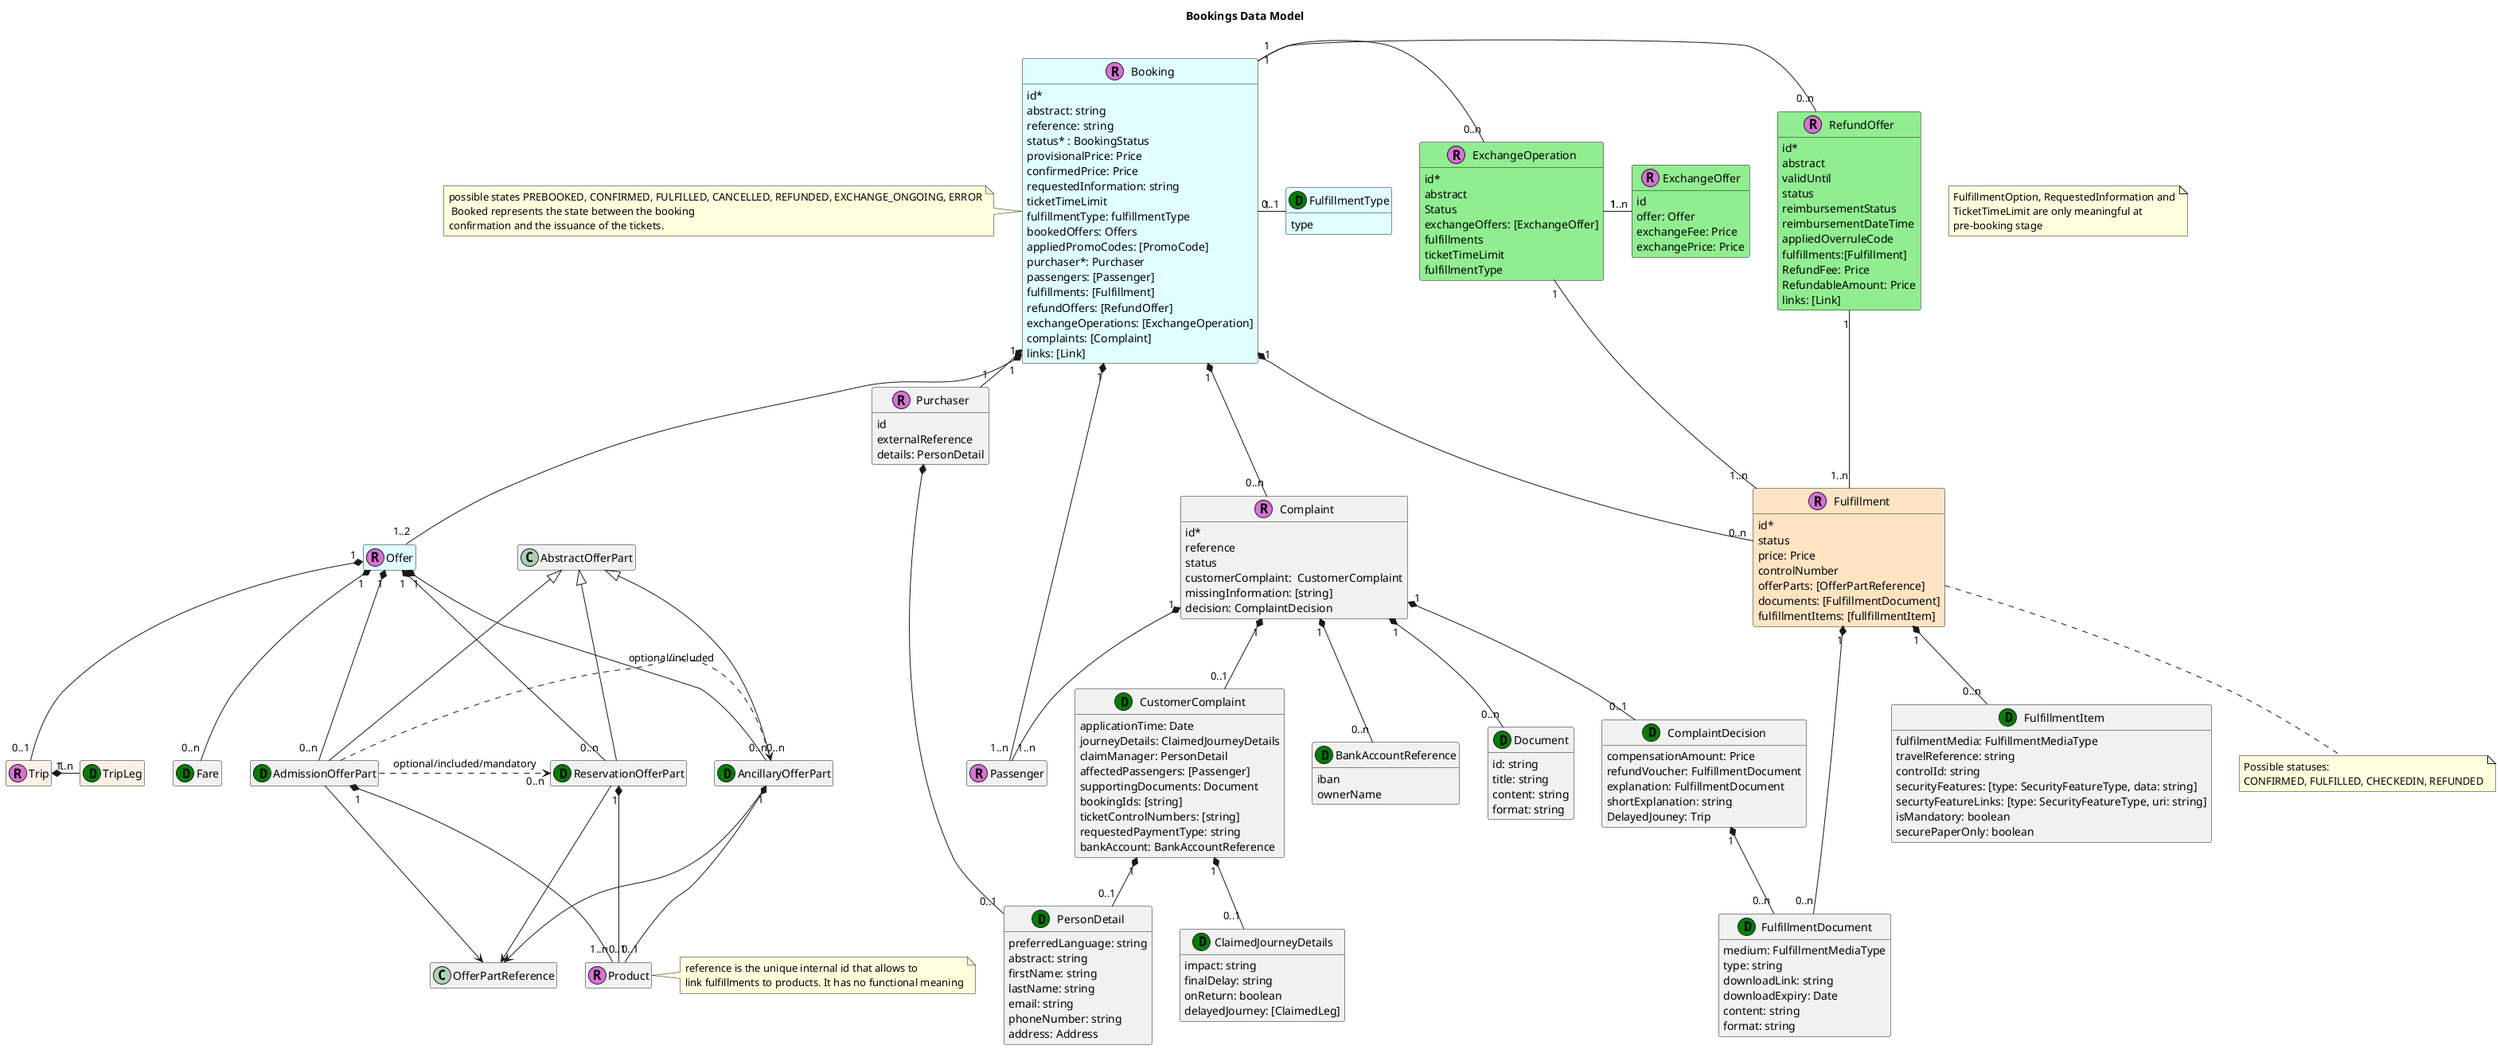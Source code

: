@startuml

hide empty methods
hide empty attributes

title: Bookings Data Model

class Trip <<R,Orchid>> #linen {
}

class TripLeg <<D, Green>> #linen {
}

class Offer <<R,orchid>> #lightcyan {

}


class ExchangeOffer <<R,orchid>> #lightgreen {

  id
  offer: Offer
  exchangeFee: Price
  exchangePrice: Price
}

class AncillaryOfferPart <<D,green>> {
 
}

class AdmissionOfferPart <<D,green>> {

}

class ReservationOfferPart<<D,green>> {
}


class Product <<R,orchid>> {
}

class Fare <<D,green>> {

}

class Passenger <<R, orchid>> {
}

class PersonDetail<<D,green>> {
  preferredLanguage: string
  abstract: string
  firstName: string
  lastName: string
  email: string
  phoneNumber: string
  address: Address
}

class Purchaser <<R, orchid>> {
  id
  externalReference
  details: PersonDetail
}

class Complaint <<R, orchid>> {
  id*
  reference
  status
  customerComplaint:  CustomerComplaint
  missingInformation: [string]
  decision: ComplaintDecision
}

class CustomerComplaint <<D, green>> {
  applicationTime: Date
  journeyDetails: ClaimedJourneyDetails
  claimManager: PersonDetail
  affectedPassengers: [Passenger]
  supportingDocuments: Document
  bookingIds: [string]
  ticketControlNumbers: [string]
  requestedPaymentType: string
  bankAccount: BankAccountReference
  
}

class Document <<D, green>> {
  id: string
  title: string
  content: string
  format: string
  
}

class ClaimedJourneyDetails <<D, green>> {
  impact: string
  finalDelay: string
  onReturn: boolean
  delayedJourney: [ClaimedLeg]
 
}

class ComplaintDecision <<D, green>>{
  compensationAmount: Price
  refundVoucher: FulfillmentDocument
  explanation: FulfillmentDocument
  shortExplanation: string
  DelayedJouney: Trip
}

class BankAccountReference <<D, green>>{
  iban
  ownerName
}

class Booking <<R,orchid>> #lightcyan {
  id*
  abstract: string
  reference: string
  status* : BookingStatus
  provisionalPrice: Price
  confirmedPrice: Price
  requestedInformation: string
  ticketTimeLimit
  fulfillmentType: fulfillmentType
  bookedOffers: Offers
  appliedPromoCodes: [PromoCode]
  purchaser*: Purchaser
  passengers: [Passenger]
  fulfillments: [Fulfillment]
  refundOffers: [RefundOffer]
  exchangeOperations: [ExchangeOperation]
  complaints: [Complaint]
  links: [Link]
}
note left: possible states PREBOOKED, CONFIRMED, FULFILLED, CANCELLED, REFUNDED, EXCHANGE_ONGOING, ERROR\n Booked represents the state between the booking\nconfirmation and the issuance of the tickets.

class FulfillmentType <<D,green>> #lightcyan  {
  type
}

note right of Product
  reference is the unique internal id that allows to
  link fulfillments to products. It has no functional meaning
end note

class Fulfillment  <<R,orchid>> #bisque{
  id*
  status
  price: Price
  controlNumber
  offerParts: [OfferPartReference]
  documents: [FulfillmentDocument]
  fulfillmentItems: [fullfillmentItem]
}

class FulfillmentItem <<D, green>>{
  fulfilmentMedia: FulfillmentMediaType
  travelReference: string
  controlId: string
  securityFeatures: [type: SecurityFeatureType, data: string]
  securtyFeatureLinks: [type: SecurityFeatureType, uri: string]
  isMandatory: boolean
  securePaperOnly: boolean
}

class FulfillmentDocument <<D, green>>{
  medium: FulfillmentMediaType
  type: string
  downloadLink: string
  downloadExpiry: Date
  content: string
  format: string

}

class RefundOffer <<R, orchid>> #lightgreen {
  id*
  abstract
  validUntil
  status
  reimbursementStatus
  reimbursementDateTime
  appliedOverruleCode
  fulfillments:[Fulfillment]
  RefundFee: Price
  RefundableAmount: Price
  links: [Link]
}

class ExchangeOperation <<R, orchid>> #lightgreen {
  id*
  abstract
  Status
  exchangeOffers: [ExchangeOffer]
  fulfillments
  ticketTimeLimit
  fulfillmentType
}

note bottom of Fulfillment
  Possible statuses:
  CONFIRMED, FULFILLED, CHECKEDIN, REFUNDED
end note

Booking "1"*-"1..n" Passenger
Booking "1"*-"1" Purchaser
Booking "1"-"0..n" RefundOffer
Booking "1"-"0..n" ExchangeOperation
Booking "1"-"0..1" FulfillmentType
RefundOffer "1"--"1..n" Fulfillment
ExchangeOperation "1"--"1..n" Fulfillment
ExchangeOperation "1"-"1..n" ExchangeOffer
Booking "1"*--"1..2" Offer
Trip "1" *- "1..n" TripLeg
Booking "1"*--"0..n" Fulfillment
Booking "1"*--"0..n" Complaint
Fulfillment "1"*--"0..n" FulfillmentDocument
Fulfillment "1"*--"0..n" FulfillmentItem
Complaint "1"*--"0..1" ComplaintDecision
Complaint "1"*--"0..1" CustomerComplaint
CustomerComplaint "1"*--"0..1" PersonDetail
CustomerComplaint "1"*--"0..1" ClaimedJourneyDetails
Complaint "1"*--"0..n" Document
Complaint "1"*--"1..n" Passenger
Complaint "1"*--"0..n" BankAccountReference
ComplaintDecision "1"*--"0..n" FulfillmentDocument

Purchaser *-- "0..1" PersonDetail

AdmissionOfferPart "1"*--"1..n" Product
ReservationOfferPart"1"*--"0..1" Product
AncillaryOfferPart "1"*--"0..1" Product

Offer "1" *-- "0..n" AdmissionOfferPart
Offer "1" *-- "0..n" ReservationOfferPart
Offer "1" *-- "0..n" Fare
Offer "1" *-- "0..n" AncillaryOfferPart
Offer "1"*--"0..1" Trip

AbstractOfferPart <|-- AdmissionOfferPart
AbstractOfferPart <|-- ReservationOfferPart
AbstractOfferPart <|-- AncillaryOfferPart

AdmissionOfferPart --> OfferPartReference
ReservationOfferPart --> OfferPartReference
AncillaryOfferPart --> OfferPartReference


AdmissionOfferPart .>"0..n" ReservationOfferPart:optional/included/mandatory
AdmissionOfferPart .>"0..n" AncillaryOfferPart:optional/included


note as floatingNote
FulfillmentOption, RequestedInformation and
TicketTimeLimit are only meaningful at
pre-booking stage
end note
@enduml
